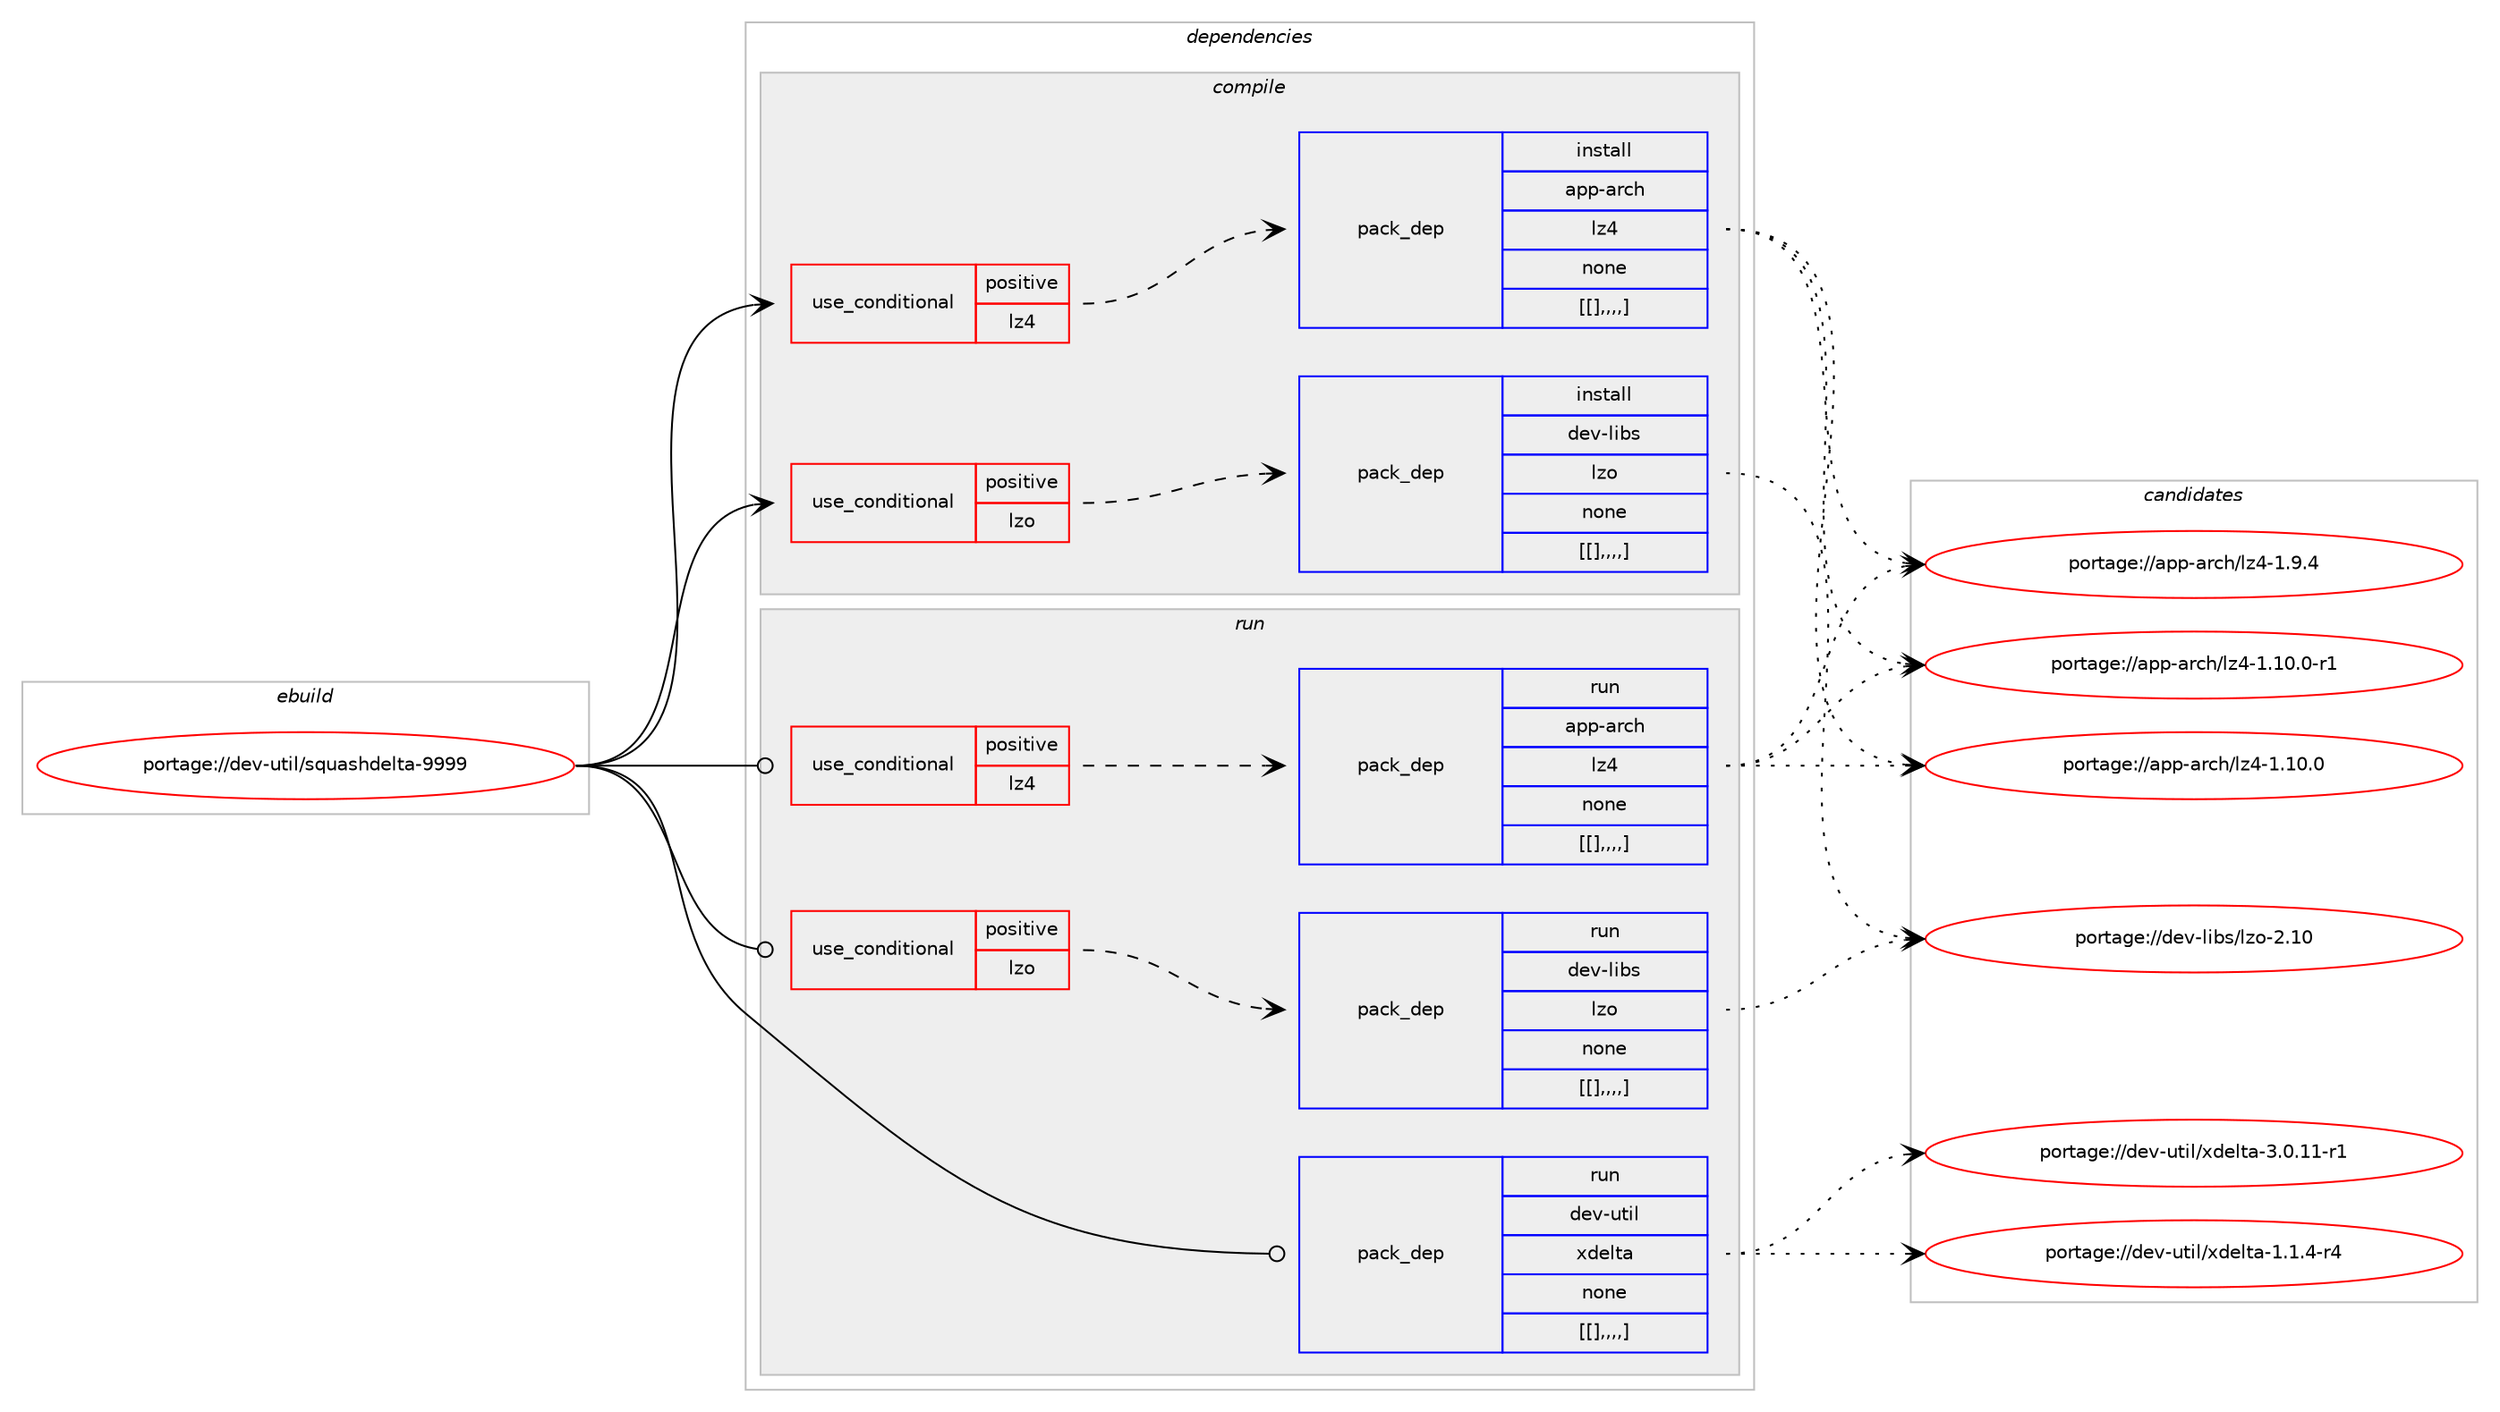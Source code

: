 digraph prolog {

# *************
# Graph options
# *************

newrank=true;
concentrate=true;
compound=true;
graph [rankdir=LR,fontname=Helvetica,fontsize=10,ranksep=1.5];#, ranksep=2.5, nodesep=0.2];
edge  [arrowhead=vee];
node  [fontname=Helvetica,fontsize=10];

# **********
# The ebuild
# **********

subgraph cluster_leftcol {
color=gray;
label=<<i>ebuild</i>>;
id [label="portage://dev-util/squashdelta-9999", color=red, width=4, href="../dev-util/squashdelta-9999.svg"];
}

# ****************
# The dependencies
# ****************

subgraph cluster_midcol {
color=gray;
label=<<i>dependencies</i>>;
subgraph cluster_compile {
fillcolor="#eeeeee";
style=filled;
label=<<i>compile</i>>;
subgraph cond63588 {
dependency223615 [label=<<TABLE BORDER="0" CELLBORDER="1" CELLSPACING="0" CELLPADDING="4"><TR><TD ROWSPAN="3" CELLPADDING="10">use_conditional</TD></TR><TR><TD>positive</TD></TR><TR><TD>lz4</TD></TR></TABLE>>, shape=none, color=red];
subgraph pack158588 {
dependency223616 [label=<<TABLE BORDER="0" CELLBORDER="1" CELLSPACING="0" CELLPADDING="4" WIDTH="220"><TR><TD ROWSPAN="6" CELLPADDING="30">pack_dep</TD></TR><TR><TD WIDTH="110">install</TD></TR><TR><TD>app-arch</TD></TR><TR><TD>lz4</TD></TR><TR><TD>none</TD></TR><TR><TD>[[],,,,]</TD></TR></TABLE>>, shape=none, color=blue];
}
dependency223615:e -> dependency223616:w [weight=20,style="dashed",arrowhead="vee"];
}
id:e -> dependency223615:w [weight=20,style="solid",arrowhead="vee"];
subgraph cond63589 {
dependency223617 [label=<<TABLE BORDER="0" CELLBORDER="1" CELLSPACING="0" CELLPADDING="4"><TR><TD ROWSPAN="3" CELLPADDING="10">use_conditional</TD></TR><TR><TD>positive</TD></TR><TR><TD>lzo</TD></TR></TABLE>>, shape=none, color=red];
subgraph pack158589 {
dependency223618 [label=<<TABLE BORDER="0" CELLBORDER="1" CELLSPACING="0" CELLPADDING="4" WIDTH="220"><TR><TD ROWSPAN="6" CELLPADDING="30">pack_dep</TD></TR><TR><TD WIDTH="110">install</TD></TR><TR><TD>dev-libs</TD></TR><TR><TD>lzo</TD></TR><TR><TD>none</TD></TR><TR><TD>[[],,,,]</TD></TR></TABLE>>, shape=none, color=blue];
}
dependency223617:e -> dependency223618:w [weight=20,style="dashed",arrowhead="vee"];
}
id:e -> dependency223617:w [weight=20,style="solid",arrowhead="vee"];
}
subgraph cluster_compileandrun {
fillcolor="#eeeeee";
style=filled;
label=<<i>compile and run</i>>;
}
subgraph cluster_run {
fillcolor="#eeeeee";
style=filled;
label=<<i>run</i>>;
subgraph cond63590 {
dependency223619 [label=<<TABLE BORDER="0" CELLBORDER="1" CELLSPACING="0" CELLPADDING="4"><TR><TD ROWSPAN="3" CELLPADDING="10">use_conditional</TD></TR><TR><TD>positive</TD></TR><TR><TD>lz4</TD></TR></TABLE>>, shape=none, color=red];
subgraph pack158590 {
dependency223620 [label=<<TABLE BORDER="0" CELLBORDER="1" CELLSPACING="0" CELLPADDING="4" WIDTH="220"><TR><TD ROWSPAN="6" CELLPADDING="30">pack_dep</TD></TR><TR><TD WIDTH="110">run</TD></TR><TR><TD>app-arch</TD></TR><TR><TD>lz4</TD></TR><TR><TD>none</TD></TR><TR><TD>[[],,,,]</TD></TR></TABLE>>, shape=none, color=blue];
}
dependency223619:e -> dependency223620:w [weight=20,style="dashed",arrowhead="vee"];
}
id:e -> dependency223619:w [weight=20,style="solid",arrowhead="odot"];
subgraph cond63591 {
dependency223621 [label=<<TABLE BORDER="0" CELLBORDER="1" CELLSPACING="0" CELLPADDING="4"><TR><TD ROWSPAN="3" CELLPADDING="10">use_conditional</TD></TR><TR><TD>positive</TD></TR><TR><TD>lzo</TD></TR></TABLE>>, shape=none, color=red];
subgraph pack158591 {
dependency223622 [label=<<TABLE BORDER="0" CELLBORDER="1" CELLSPACING="0" CELLPADDING="4" WIDTH="220"><TR><TD ROWSPAN="6" CELLPADDING="30">pack_dep</TD></TR><TR><TD WIDTH="110">run</TD></TR><TR><TD>dev-libs</TD></TR><TR><TD>lzo</TD></TR><TR><TD>none</TD></TR><TR><TD>[[],,,,]</TD></TR></TABLE>>, shape=none, color=blue];
}
dependency223621:e -> dependency223622:w [weight=20,style="dashed",arrowhead="vee"];
}
id:e -> dependency223621:w [weight=20,style="solid",arrowhead="odot"];
subgraph pack158592 {
dependency223623 [label=<<TABLE BORDER="0" CELLBORDER="1" CELLSPACING="0" CELLPADDING="4" WIDTH="220"><TR><TD ROWSPAN="6" CELLPADDING="30">pack_dep</TD></TR><TR><TD WIDTH="110">run</TD></TR><TR><TD>dev-util</TD></TR><TR><TD>xdelta</TD></TR><TR><TD>none</TD></TR><TR><TD>[[],,,,]</TD></TR></TABLE>>, shape=none, color=blue];
}
id:e -> dependency223623:w [weight=20,style="solid",arrowhead="odot"];
}
}

# **************
# The candidates
# **************

subgraph cluster_choices {
rank=same;
color=gray;
label=<<i>candidates</i>>;

subgraph choice158588 {
color=black;
nodesep=1;
choice971121124597114991044710812252454946494846484511449 [label="portage://app-arch/lz4-1.10.0-r1", color=red, width=4,href="../app-arch/lz4-1.10.0-r1.svg"];
choice97112112459711499104471081225245494649484648 [label="portage://app-arch/lz4-1.10.0", color=red, width=4,href="../app-arch/lz4-1.10.0.svg"];
choice971121124597114991044710812252454946574652 [label="portage://app-arch/lz4-1.9.4", color=red, width=4,href="../app-arch/lz4-1.9.4.svg"];
dependency223616:e -> choice971121124597114991044710812252454946494846484511449:w [style=dotted,weight="100"];
dependency223616:e -> choice97112112459711499104471081225245494649484648:w [style=dotted,weight="100"];
dependency223616:e -> choice971121124597114991044710812252454946574652:w [style=dotted,weight="100"];
}
subgraph choice158589 {
color=black;
nodesep=1;
choice1001011184510810598115471081221114550464948 [label="portage://dev-libs/lzo-2.10", color=red, width=4,href="../dev-libs/lzo-2.10.svg"];
dependency223618:e -> choice1001011184510810598115471081221114550464948:w [style=dotted,weight="100"];
}
subgraph choice158590 {
color=black;
nodesep=1;
choice971121124597114991044710812252454946494846484511449 [label="portage://app-arch/lz4-1.10.0-r1", color=red, width=4,href="../app-arch/lz4-1.10.0-r1.svg"];
choice97112112459711499104471081225245494649484648 [label="portage://app-arch/lz4-1.10.0", color=red, width=4,href="../app-arch/lz4-1.10.0.svg"];
choice971121124597114991044710812252454946574652 [label="portage://app-arch/lz4-1.9.4", color=red, width=4,href="../app-arch/lz4-1.9.4.svg"];
dependency223620:e -> choice971121124597114991044710812252454946494846484511449:w [style=dotted,weight="100"];
dependency223620:e -> choice97112112459711499104471081225245494649484648:w [style=dotted,weight="100"];
dependency223620:e -> choice971121124597114991044710812252454946574652:w [style=dotted,weight="100"];
}
subgraph choice158591 {
color=black;
nodesep=1;
choice1001011184510810598115471081221114550464948 [label="portage://dev-libs/lzo-2.10", color=red, width=4,href="../dev-libs/lzo-2.10.svg"];
dependency223622:e -> choice1001011184510810598115471081221114550464948:w [style=dotted,weight="100"];
}
subgraph choice158592 {
color=black;
nodesep=1;
choice100101118451171161051084712010010110811697455146484649494511449 [label="portage://dev-util/xdelta-3.0.11-r1", color=red, width=4,href="../dev-util/xdelta-3.0.11-r1.svg"];
choice1001011184511711610510847120100101108116974549464946524511452 [label="portage://dev-util/xdelta-1.1.4-r4", color=red, width=4,href="../dev-util/xdelta-1.1.4-r4.svg"];
dependency223623:e -> choice100101118451171161051084712010010110811697455146484649494511449:w [style=dotted,weight="100"];
dependency223623:e -> choice1001011184511711610510847120100101108116974549464946524511452:w [style=dotted,weight="100"];
}
}

}

